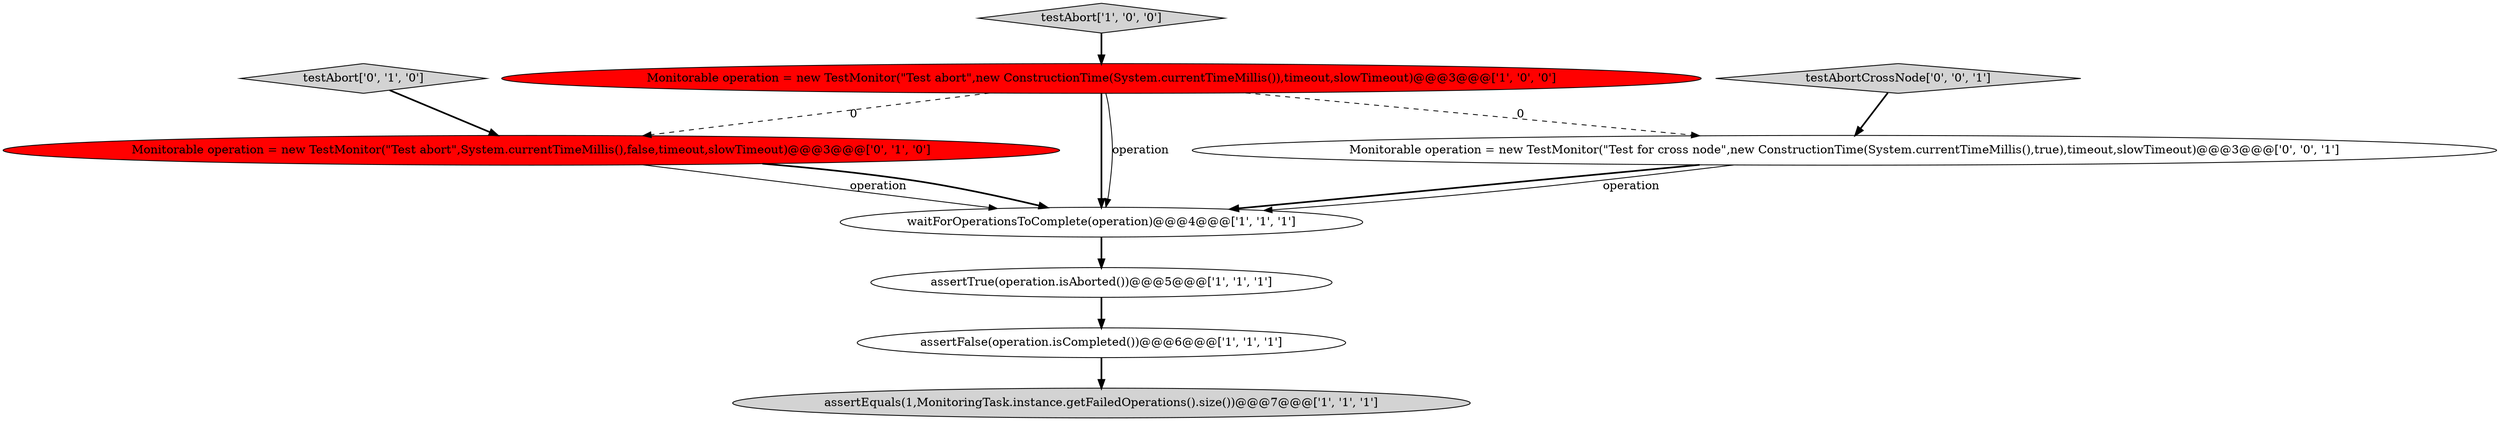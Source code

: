 digraph {
7 [style = filled, label = "testAbort['0', '1', '0']", fillcolor = lightgray, shape = diamond image = "AAA0AAABBB2BBB"];
6 [style = filled, label = "Monitorable operation = new TestMonitor(\"Test abort\",System.currentTimeMillis(),false,timeout,slowTimeout)@@@3@@@['0', '1', '0']", fillcolor = red, shape = ellipse image = "AAA1AAABBB2BBB"];
4 [style = filled, label = "assertFalse(operation.isCompleted())@@@6@@@['1', '1', '1']", fillcolor = white, shape = ellipse image = "AAA0AAABBB1BBB"];
0 [style = filled, label = "Monitorable operation = new TestMonitor(\"Test abort\",new ConstructionTime(System.currentTimeMillis()),timeout,slowTimeout)@@@3@@@['1', '0', '0']", fillcolor = red, shape = ellipse image = "AAA1AAABBB1BBB"];
1 [style = filled, label = "waitForOperationsToComplete(operation)@@@4@@@['1', '1', '1']", fillcolor = white, shape = ellipse image = "AAA0AAABBB1BBB"];
9 [style = filled, label = "testAbortCrossNode['0', '0', '1']", fillcolor = lightgray, shape = diamond image = "AAA0AAABBB3BBB"];
8 [style = filled, label = "Monitorable operation = new TestMonitor(\"Test for cross node\",new ConstructionTime(System.currentTimeMillis(),true),timeout,slowTimeout)@@@3@@@['0', '0', '1']", fillcolor = white, shape = ellipse image = "AAA0AAABBB3BBB"];
5 [style = filled, label = "assertEquals(1,MonitoringTask.instance.getFailedOperations().size())@@@7@@@['1', '1', '1']", fillcolor = lightgray, shape = ellipse image = "AAA0AAABBB1BBB"];
3 [style = filled, label = "testAbort['1', '0', '0']", fillcolor = lightgray, shape = diamond image = "AAA0AAABBB1BBB"];
2 [style = filled, label = "assertTrue(operation.isAborted())@@@5@@@['1', '1', '1']", fillcolor = white, shape = ellipse image = "AAA0AAABBB1BBB"];
6->1 [style = solid, label="operation"];
6->1 [style = bold, label=""];
8->1 [style = bold, label=""];
0->8 [style = dashed, label="0"];
1->2 [style = bold, label=""];
9->8 [style = bold, label=""];
2->4 [style = bold, label=""];
4->5 [style = bold, label=""];
0->1 [style = bold, label=""];
8->1 [style = solid, label="operation"];
3->0 [style = bold, label=""];
7->6 [style = bold, label=""];
0->6 [style = dashed, label="0"];
0->1 [style = solid, label="operation"];
}
